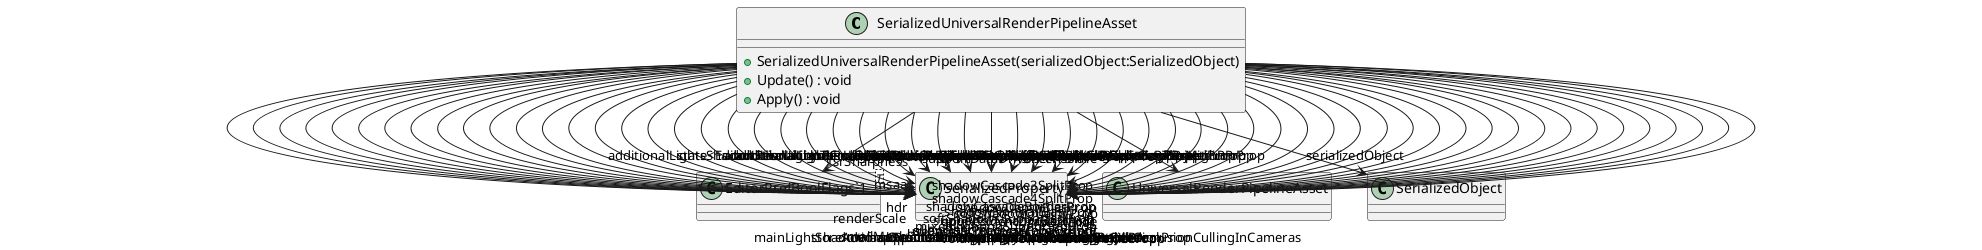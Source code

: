 @startuml
class SerializedUniversalRenderPipelineAsset {
    + SerializedUniversalRenderPipelineAsset(serializedObject:SerializedObject)
    + Update() : void
    + Apply() : void
}
class "EditorPrefBoolFlags`1"<T> {
}
SerializedUniversalRenderPipelineAsset --> "rendererDataProp" SerializedProperty
SerializedUniversalRenderPipelineAsset --> "defaultRendererProp" SerializedProperty
SerializedUniversalRenderPipelineAsset --> "requireDepthTextureProp" SerializedProperty
SerializedUniversalRenderPipelineAsset --> "requireOpaqueTextureProp" SerializedProperty
SerializedUniversalRenderPipelineAsset --> "opaqueDownsamplingProp" SerializedProperty
SerializedUniversalRenderPipelineAsset --> "supportsTerrainHolesProp" SerializedProperty
SerializedUniversalRenderPipelineAsset --> "enableLODCrossFadeProp" SerializedProperty
SerializedUniversalRenderPipelineAsset --> "lodCrossFadeDitheringTypeProp" SerializedProperty
SerializedUniversalRenderPipelineAsset --> "storeActionsOptimizationProperty" SerializedProperty
SerializedUniversalRenderPipelineAsset --> "hdr" SerializedProperty
SerializedUniversalRenderPipelineAsset --> "hdrColorBufferPrecisionProp" SerializedProperty
SerializedUniversalRenderPipelineAsset --> "msaa" SerializedProperty
SerializedUniversalRenderPipelineAsset --> "renderScale" SerializedProperty
SerializedUniversalRenderPipelineAsset --> "upscalingFilter" SerializedProperty
SerializedUniversalRenderPipelineAsset --> "fsrOverrideSharpness" SerializedProperty
SerializedUniversalRenderPipelineAsset --> "fsrSharpness" SerializedProperty
SerializedUniversalRenderPipelineAsset --> "mainLightRenderingModeProp" SerializedProperty
SerializedUniversalRenderPipelineAsset --> "mainLightShadowsSupportedProp" SerializedProperty
SerializedUniversalRenderPipelineAsset --> "mainLightShadowmapResolutionProp" SerializedProperty
SerializedUniversalRenderPipelineAsset --> "shEvalModeProp" SerializedProperty
SerializedUniversalRenderPipelineAsset --> "additionalLightsRenderingModeProp" SerializedProperty
SerializedUniversalRenderPipelineAsset --> "additionalLightsPerObjectLimitProp" SerializedProperty
SerializedUniversalRenderPipelineAsset --> "additionalLightShadowsSupportedProp" SerializedProperty
SerializedUniversalRenderPipelineAsset --> "additionalLightShadowmapResolutionProp" SerializedProperty
SerializedUniversalRenderPipelineAsset --> "additionalLightsShadowResolutionTierLowProp" SerializedProperty
SerializedUniversalRenderPipelineAsset --> "additionalLightsShadowResolutionTierMediumProp" SerializedProperty
SerializedUniversalRenderPipelineAsset --> "additionalLightsShadowResolutionTierHighProp" SerializedProperty
SerializedUniversalRenderPipelineAsset --> "additionalLightCookieResolutionProp" SerializedProperty
SerializedUniversalRenderPipelineAsset --> "additionalLightCookieFormatProp" SerializedProperty
SerializedUniversalRenderPipelineAsset --> "reflectionProbeBlendingProp" SerializedProperty
SerializedUniversalRenderPipelineAsset --> "reflectionProbeBoxProjectionProp" SerializedProperty
SerializedUniversalRenderPipelineAsset --> "shadowDistanceProp" SerializedProperty
SerializedUniversalRenderPipelineAsset --> "shadowCascadeCountProp" SerializedProperty
SerializedUniversalRenderPipelineAsset --> "shadowCascade2SplitProp" SerializedProperty
SerializedUniversalRenderPipelineAsset --> "shadowCascade3SplitProp" SerializedProperty
SerializedUniversalRenderPipelineAsset --> "shadowCascade4SplitProp" SerializedProperty
SerializedUniversalRenderPipelineAsset --> "shadowCascadeBorderProp" SerializedProperty
SerializedUniversalRenderPipelineAsset --> "shadowDepthBiasProp" SerializedProperty
SerializedUniversalRenderPipelineAsset --> "shadowNormalBiasProp" SerializedProperty
SerializedUniversalRenderPipelineAsset --> "softShadowsSupportedProp" SerializedProperty
SerializedUniversalRenderPipelineAsset --> "softShadowQualityProp" SerializedProperty
SerializedUniversalRenderPipelineAsset --> "conservativeEnclosingSphereProp" SerializedProperty
SerializedUniversalRenderPipelineAsset --> "srpBatcher" SerializedProperty
SerializedUniversalRenderPipelineAsset --> "supportsDynamicBatching" SerializedProperty
SerializedUniversalRenderPipelineAsset --> "mixedLightingSupportedProp" SerializedProperty
SerializedUniversalRenderPipelineAsset --> "useRenderingLayers" SerializedProperty
SerializedUniversalRenderPipelineAsset --> "supportsLightCookies" SerializedProperty
SerializedUniversalRenderPipelineAsset --> "debugLevelProp" SerializedProperty
SerializedUniversalRenderPipelineAsset --> "volumeFrameworkUpdateModeProp" SerializedProperty
SerializedUniversalRenderPipelineAsset --> "volumeProfileProp" SerializedProperty
SerializedUniversalRenderPipelineAsset --> "colorGradingMode" SerializedProperty
SerializedUniversalRenderPipelineAsset --> "colorGradingLutSize" SerializedProperty
SerializedUniversalRenderPipelineAsset --> "allowPostProcessAlphaOutput" SerializedProperty
SerializedUniversalRenderPipelineAsset --> "useFastSRGBLinearConversion" SerializedProperty
SerializedUniversalRenderPipelineAsset --> "supportDataDrivenLensFlare" SerializedProperty
SerializedUniversalRenderPipelineAsset --> "supportScreenSpaceLensFlare" SerializedProperty
SerializedUniversalRenderPipelineAsset --> "gpuResidentDrawerMode" SerializedProperty
SerializedUniversalRenderPipelineAsset --> "smallMeshScreenPercentage" SerializedProperty
SerializedUniversalRenderPipelineAsset --> "gpuResidentDrawerEnableOcclusionCullingInCameras" SerializedProperty
SerializedUniversalRenderPipelineAsset --> "asset" UniversalRenderPipelineAsset
SerializedUniversalRenderPipelineAsset --> "serializedObject" SerializedObject
SerializedUniversalRenderPipelineAsset --> "state<EditorUtils.Unit>" "EditorPrefBoolFlags`1"
@enduml
